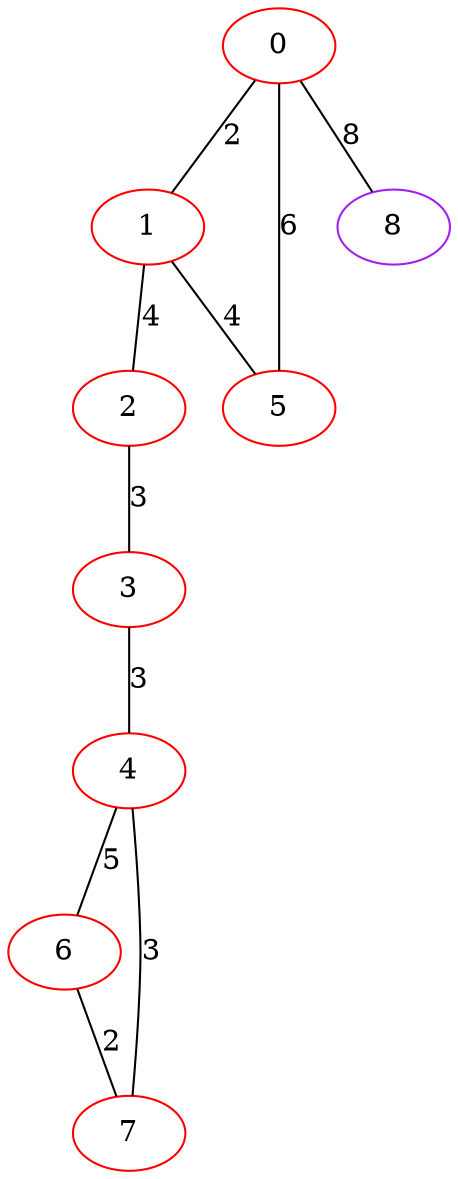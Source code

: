 graph "" {
0 [color=red, weight=1];
1 [color=red, weight=1];
2 [color=red, weight=1];
3 [color=red, weight=1];
4 [color=red, weight=1];
5 [color=red, weight=1];
6 [color=red, weight=1];
7 [color=red, weight=1];
8 [color=purple, weight=4];
0 -- 8  [key=0, label=8];
0 -- 1  [key=0, label=2];
0 -- 5  [key=0, label=6];
1 -- 2  [key=0, label=4];
1 -- 5  [key=0, label=4];
2 -- 3  [key=0, label=3];
3 -- 4  [key=0, label=3];
4 -- 6  [key=0, label=5];
4 -- 7  [key=0, label=3];
6 -- 7  [key=0, label=2];
}
